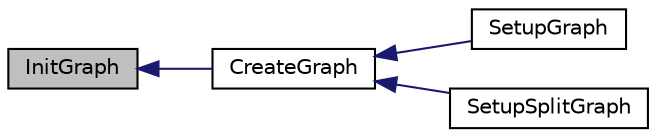 digraph "InitGraph"
{
  edge [fontname="Helvetica",fontsize="10",labelfontname="Helvetica",labelfontsize="10"];
  node [fontname="Helvetica",fontsize="10",shape=record];
  rankdir="LR";
  Node19 [label="InitGraph",height=0.2,width=0.4,color="black", fillcolor="grey75", style="filled", fontcolor="black"];
  Node19 -> Node20 [dir="back",color="midnightblue",fontsize="10",style="solid",fontname="Helvetica"];
  Node20 [label="CreateGraph",height=0.2,width=0.4,color="black", fillcolor="white", style="filled",URL="$dd/d06/libmetis_2proto_8h.html#a01903fa912de9fc7f01dace993a3fc85"];
  Node20 -> Node21 [dir="back",color="midnightblue",fontsize="10",style="solid",fontname="Helvetica"];
  Node21 [label="SetupGraph",height=0.2,width=0.4,color="black", fillcolor="white", style="filled",URL="$dd/d06/libmetis_2proto_8h.html#a9192cba632de98d1759721a5676eaf05"];
  Node20 -> Node22 [dir="back",color="midnightblue",fontsize="10",style="solid",fontname="Helvetica"];
  Node22 [label="SetupSplitGraph",height=0.2,width=0.4,color="black", fillcolor="white", style="filled",URL="$dd/d06/libmetis_2proto_8h.html#ad1dfd83fc2dc5e9f855c2d86b960c809"];
}

